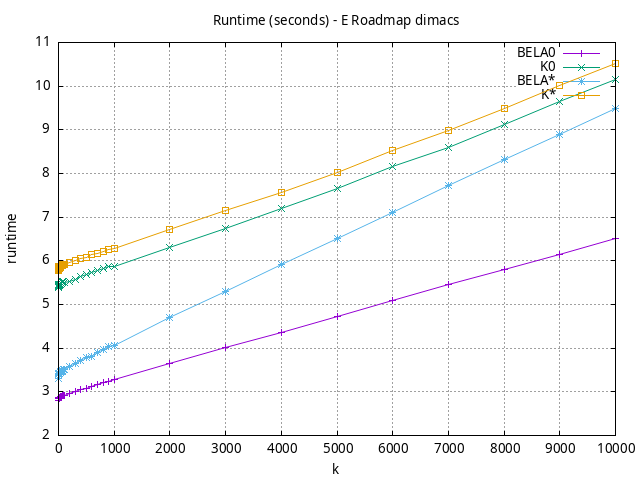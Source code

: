 #!/usr/bin/gnuplot
# -*- coding: utf-8 -*-
#
# results/roadmap/dimacs/E/USA-road-d.E.mixed.runtime.gnuplot
#
# Started on 01/09/2024 14:43:03
# Author: Carlos Linares López
set grid
set xlabel "k"
set ylabel "runtime"

set title "Runtime (seconds) - E Roadmap dimacs"

set terminal png enhanced font "Ariel,10"
set output 'USA-road-d.E.mixed.runtime.png'

plot "-" title "BELA0"      with linesp, "-" title "K0"      with linesp, "-" title "BELA*"      with linesp, "-" title "K*"      with linesp

	1 2.8065025260000005
	2 2.8470152850000003
	3 2.8501826900000005
	4 2.854403227
	5 2.86218544
	6 2.8611366720000007
	7 2.8675496199999997
	8 2.8777540800000003
	9 2.8799327700000004
	10 2.85492842
	20 2.8645534
	30 2.87298835
	40 2.8904706200000003
	50 2.8954774299999997
	60 2.90150046
	70 2.9080981499999994
	80 2.9134252099999993
	90 2.91972648
	100 2.9191024100000003
	200 2.9619050900000006
	300 3.0049399799999996
	400 3.0451824199999997
	500 3.08488949
	600 3.12250509
	700 3.1609211100000003
	800 3.20354096
	900 3.2399033699999995
	1000 3.2723063100000007
	2000 3.6424286900000005
	3000 4.00596049
	4000 4.36002648
	5000 4.71878157
	6000 5.09768759
	7000 5.45152874
	8000 5.808023380000001
	9000 6.154327
	10000 6.5101864
end
	1 5.38656311
	2 5.399440290000001
	3 5.416429040000001
	4 5.430811070000001
	5 5.438996470000001
	6 5.445839879999999
	7 5.449004009999999
	8 5.455242460000001
	9 5.462264670000001
	10 5.434532050000001
	20 5.45018598
	30 5.457105329999999
	40 5.4619291
	50 5.474618749999999
	60 5.481721349999999
	70 5.492438749999999
	80 5.520446999999999
	90 5.52600268
	100 5.50505427
	200 5.53560308
	300 5.576267640000001
	400 5.637924280000001
	500 5.684987950000001
	600 5.7294842599999996
	700 5.772933639999999
	800 5.815067
	900 5.865738469999999
	1000 5.879930829999999
	2000 6.305777070000001
	3000 6.747013290000001
	4000 7.19077223
	5000 7.659482579999999
	6000 8.150979979999999
	7000 8.603602230000002
	8000 9.126545069999999
	9000 9.638239910000001
	10000 10.1503018
end
	1 3.3126274499999995
	2 3.3945760300000005
	3 3.40272018
	4 3.4131988499999992
	5 3.41700426
	6 3.4225326200000006
	7 3.4251964200000002
	8 3.4264491199999996
	9 3.4276227099999996
	10 3.41344025
	20 3.4285344199999996
	30 3.4367194800000003
	40 3.4588102
	50 3.4568490400000003
	60 3.4660783599999996
	70 3.4746603900000004
	80 3.4893752800000004
	90 3.51160314
	100 3.51298402
	200 3.57962333
	300 3.64584793
	400 3.71463727
	500 3.7798174899999997
	600 3.81801912
	700 3.9049722000000004
	800 3.969205690000001
	900 4.03217861
	1000 4.071136289999999
	2000 4.71018593
	3000 5.301941060000002
	4000 5.9082273
	5000 6.520938150000001
	6000 7.1159189000000005
	7000 7.7288301
	8000 8.3231021
	9000 8.8946783
	10000 9.4941308
end
	1 5.774960150000001
	2 5.794846979999999
	3 5.81741854
	4 5.8379850499999995
	5 5.842666259999999
	6 5.84670434
	7 5.85212022
	8 5.859148800000001
	9 5.85626363
	10 5.831069329999999
	20 5.842117279999999
	30 5.856786
	40 5.86082789
	50 5.8875430699999995
	60 5.89718803
	70 5.90406669
	80 5.915711400000001
	90 5.920484169999998
	100 5.910038519999998
	200 5.95388292
	300 6.01428804
	400 6.04269957
	500 6.087382279999999
	600 6.13396362
	700 6.17846919
	800 6.22355066
	900 6.2642439
	1000 6.27945029
	2000 6.706951719999999
	3000 7.14229693
	4000 7.570184280000001
	5000 8.034117709999999
	6000 8.52166644
	7000 8.98464397
	8000 9.488882010000001
	9000 10.01454311
	10000 10.523028699999998
end
